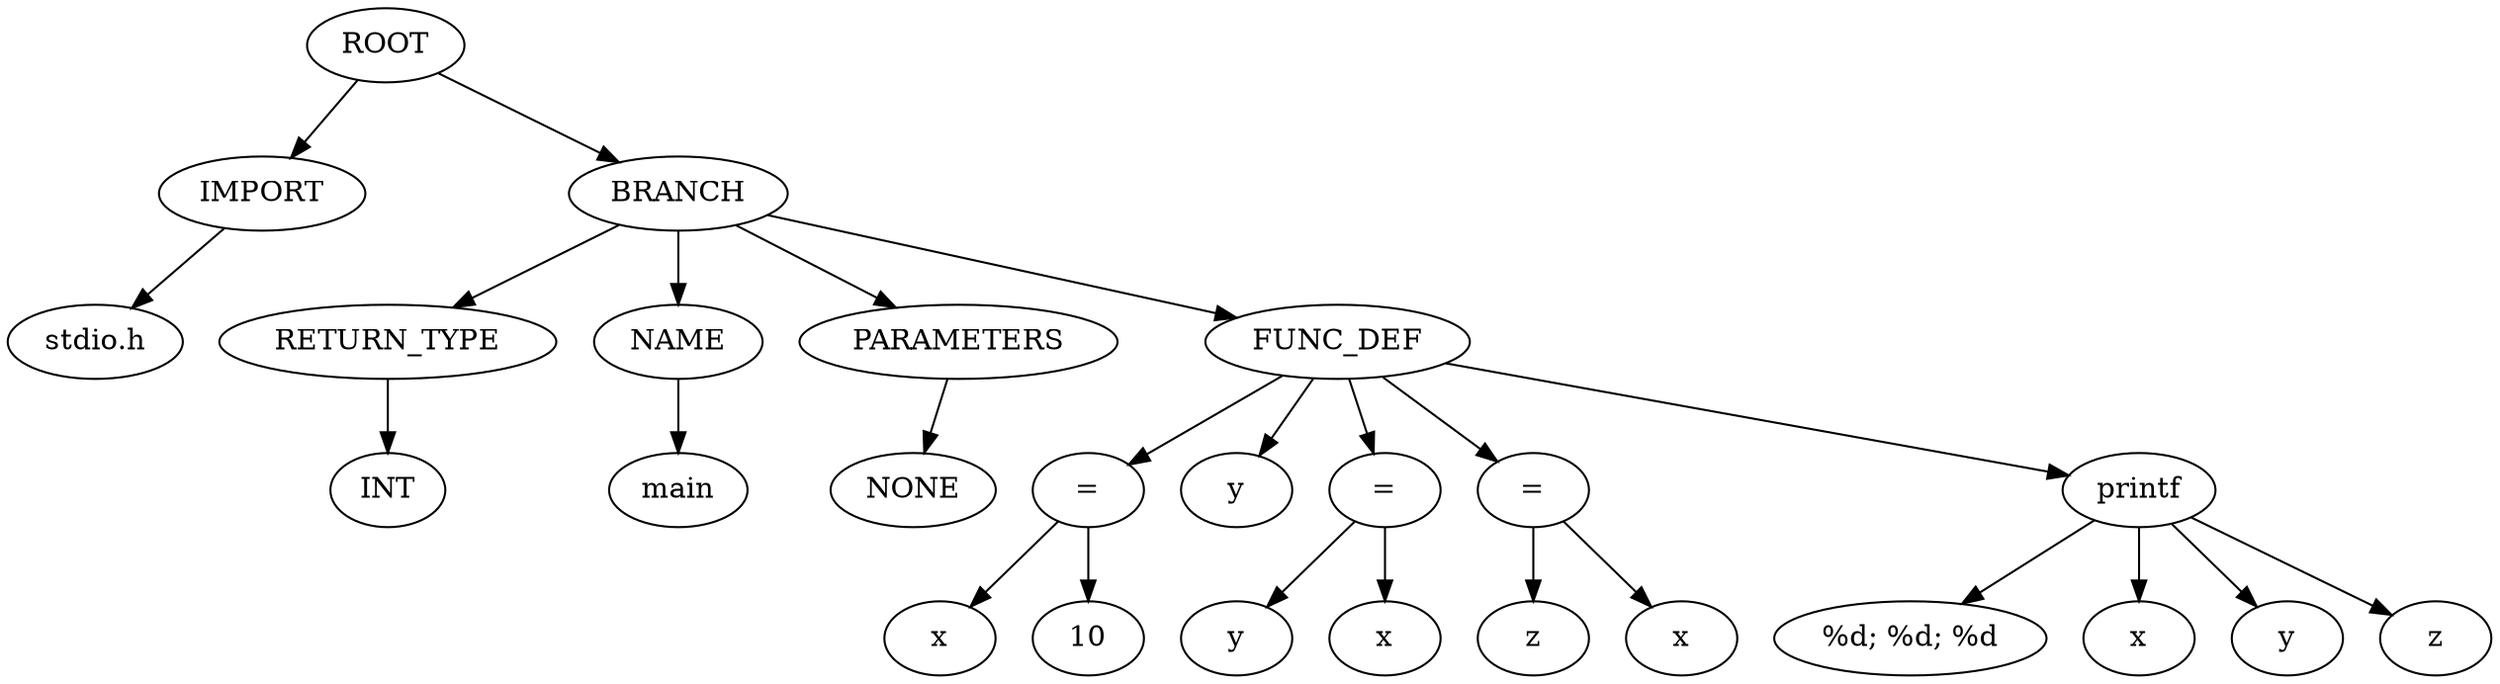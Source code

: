 strict digraph G{
l11[label = "IMPORT"]
l111[label = "BRANCH"]
"ROOT"->"l11"
l11131[label = "stdio.h"]
"l11"->l11131
"ROOT"->"l111"
l111331[label = "RETURN_TYPE"]
l1113311[label = "NAME"]
l11133111[label = "PARAMETERS"]
l111331111[label = "FUNC_DEF"]
"l111"->"l111331"
l11133111131[label = "INT"]
"l111331"->l11133111131
"l111"->"l1113311"
l111331111331[label = "main"]
"l1113311"->l111331111331
"l111"->"l11133111"
l1113311113331[label = "NONE"]
"l11133111"->l1113311113331
"l111"->"l111331111"
l11133111133331[label = "="]
l111331111333311[label = "y"]
l1113311113333111[label = "="]
l11133111133331111[label = "="]
l111331111333311111[label = "printf"]
"l111331111"->"l11133111133331"
l11133111133331111131[label = "x"]
l111331111333311111311[label = "10"]
"l11133111133331"->l11133111133331111131
"l11133111133331"->l111331111333311111311
"l111331111"->l111331111333311
"l111331111"->"l1113311113333111"
l1113311113333111113331[label = "y"]
l11133111133331111133311[label = "x"]
"l1113311113333111"->l1113311113333111113331
"l1113311113333111"->l11133111133331111133311
"l111331111"->"l11133111133331111"
l11133111133331111133331[label = "z"]
l111331111333311111333311[label = "x"]
"l11133111133331111"->l11133111133331111133331
"l11133111133331111"->l111331111333311111333311
"l111331111"->"l111331111333311111"
l111331111333311111333331[label = "%d; %d; %d"]
l1113311113333111113333311[label = "x"]
l11133111133331111133333111[label = "y"]
l111331111333311111333331111[label = "z"]
"l111331111333311111"->l111331111333311111333331
"l111331111333311111"->l1113311113333111113333311
"l111331111333311111"->l11133111133331111133333111
"l111331111333311111"->l111331111333311111333331111
}
